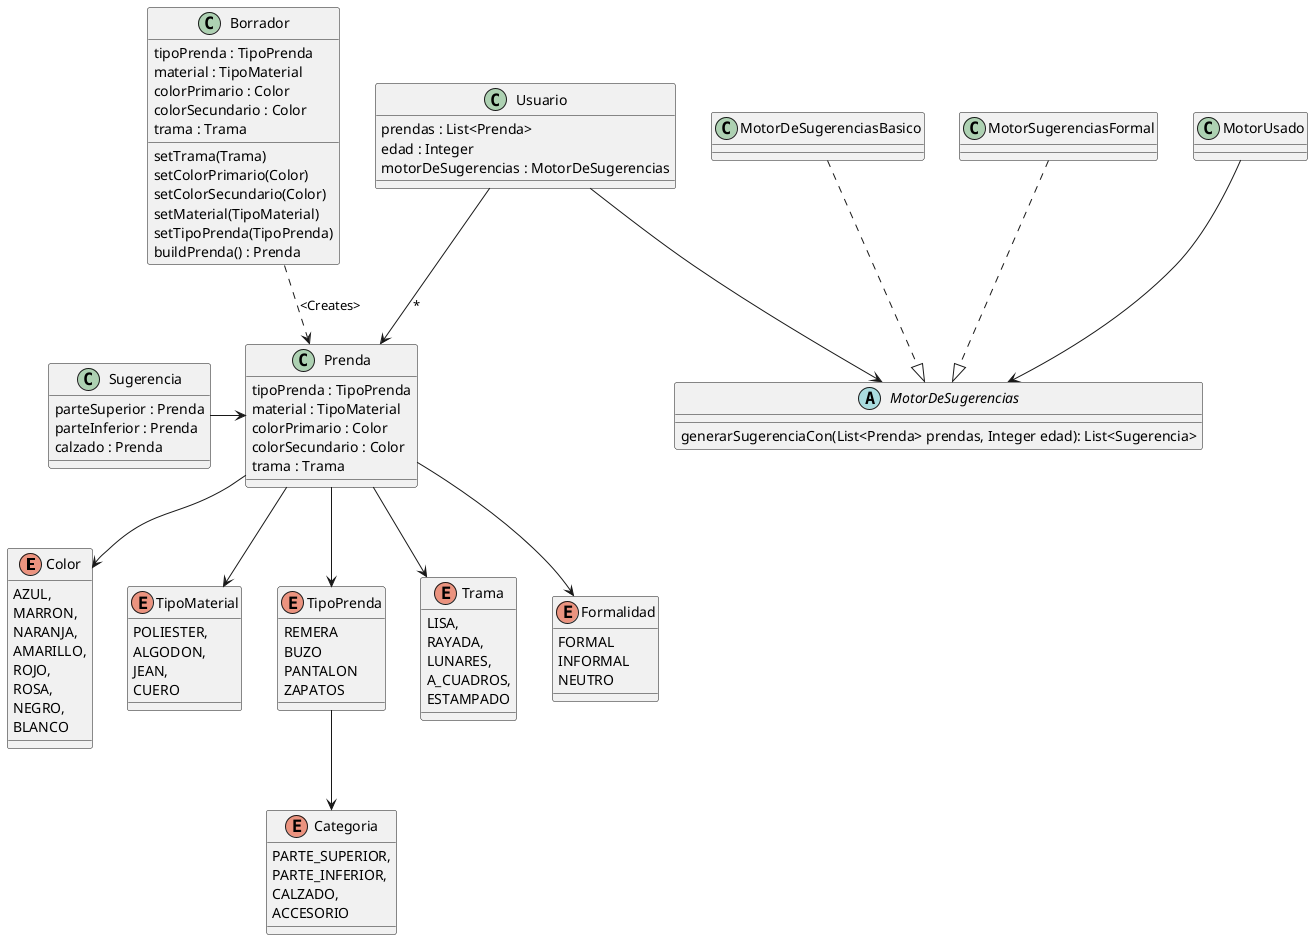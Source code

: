 @startuml
'https://plantuml.com/class-diagram


enum Color {
AZUL,
MARRON,
NARANJA,
AMARILLO,
ROJO,
ROSA,
NEGRO,
BLANCO
}

enum TipoMaterial {
POLIESTER,
ALGODON,
JEAN,
CUERO
}
enum Categoria {
PARTE_SUPERIOR,
PARTE_INFERIOR,
CALZADO,
ACCESORIO
}

enum TipoPrenda {
REMERA
BUZO
PANTALON
ZAPATOS
}

enum Trama {
LISA,
RAYADA,
LUNARES,
A_CUADROS,
ESTAMPADO
}

class Prenda {
tipoPrenda : TipoPrenda
material : TipoMaterial
colorPrimario : Color
colorSecundario : Color
trama : Trama

}

class Borrador {
tipoPrenda : TipoPrenda
material : TipoMaterial
colorPrimario : Color
colorSecundario : Color
trama : Trama

setTrama(Trama)
setColorPrimario(Color)
setColorSecundario(Color)
setMaterial(TipoMaterial)
setTipoPrenda(TipoPrenda)
buildPrenda() : Prenda
}

class Sugerencia {
parteSuperior : Prenda
parteInferior : Prenda
calzado : Prenda
}

class Usuario {
prendas : List<Prenda>
edad : Integer
motorDeSugerencias : MotorDeSugerencias
}

enum Formalidad {
FORMAL
INFORMAL
NEUTRO
}

abstract MotorDeSugerencias {
   generarSugerenciaCon(List<Prenda> prendas, Integer edad): List<Sugerencia>
}

class MotorDeSugerenciasBasico {
}

class MotorSugerenciasFormal {
}

class MotorUsado {

}

Prenda --> Color
Prenda --> TipoMaterial
Prenda --> TipoPrenda
Prenda --> Trama
Prenda --> Formalidad
Usuario --> Prenda : *
Usuario --> MotorDeSugerencias
TipoPrenda --> Categoria
Sugerencia -> Prenda
Borrador ..> Prenda : <Creates>
MotorDeSugerenciasBasico ..|> MotorDeSugerencias
MotorSugerenciasFormal ..|> MotorDeSugerencias
MotorUsado --> MotorDeSugerencias



@enduml